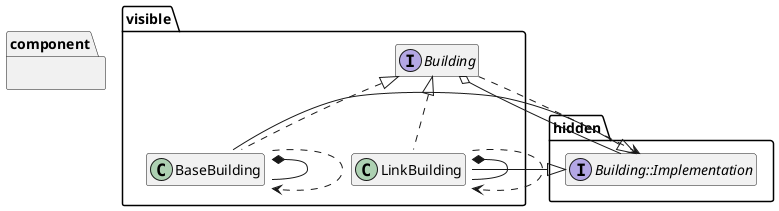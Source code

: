 @startuml
hide members
namespace visible {
  interface Building
  Building <|.. BaseBuilding
  Building <|.. LinkBuilding
}
namespace hidden {
  interface Building::Implementation
  Building::Implementation <|-- BaseBuilding::Implementation
  Building::Implementation <|-- LinkBuilding::Implementation
}
namespace component {
  Building o-- Building::Implementation
  BaseBuilding *-- BaseBuilding::Implementation
  LinkBuilding *-- LinkBuilding::Implementation
  Building ..> Building::Implementation
  BaseBuilding ..> BaseBuilding::Implementation
  LinkBuilding ..> LinkBuilding::Implementation
}
@enduml
